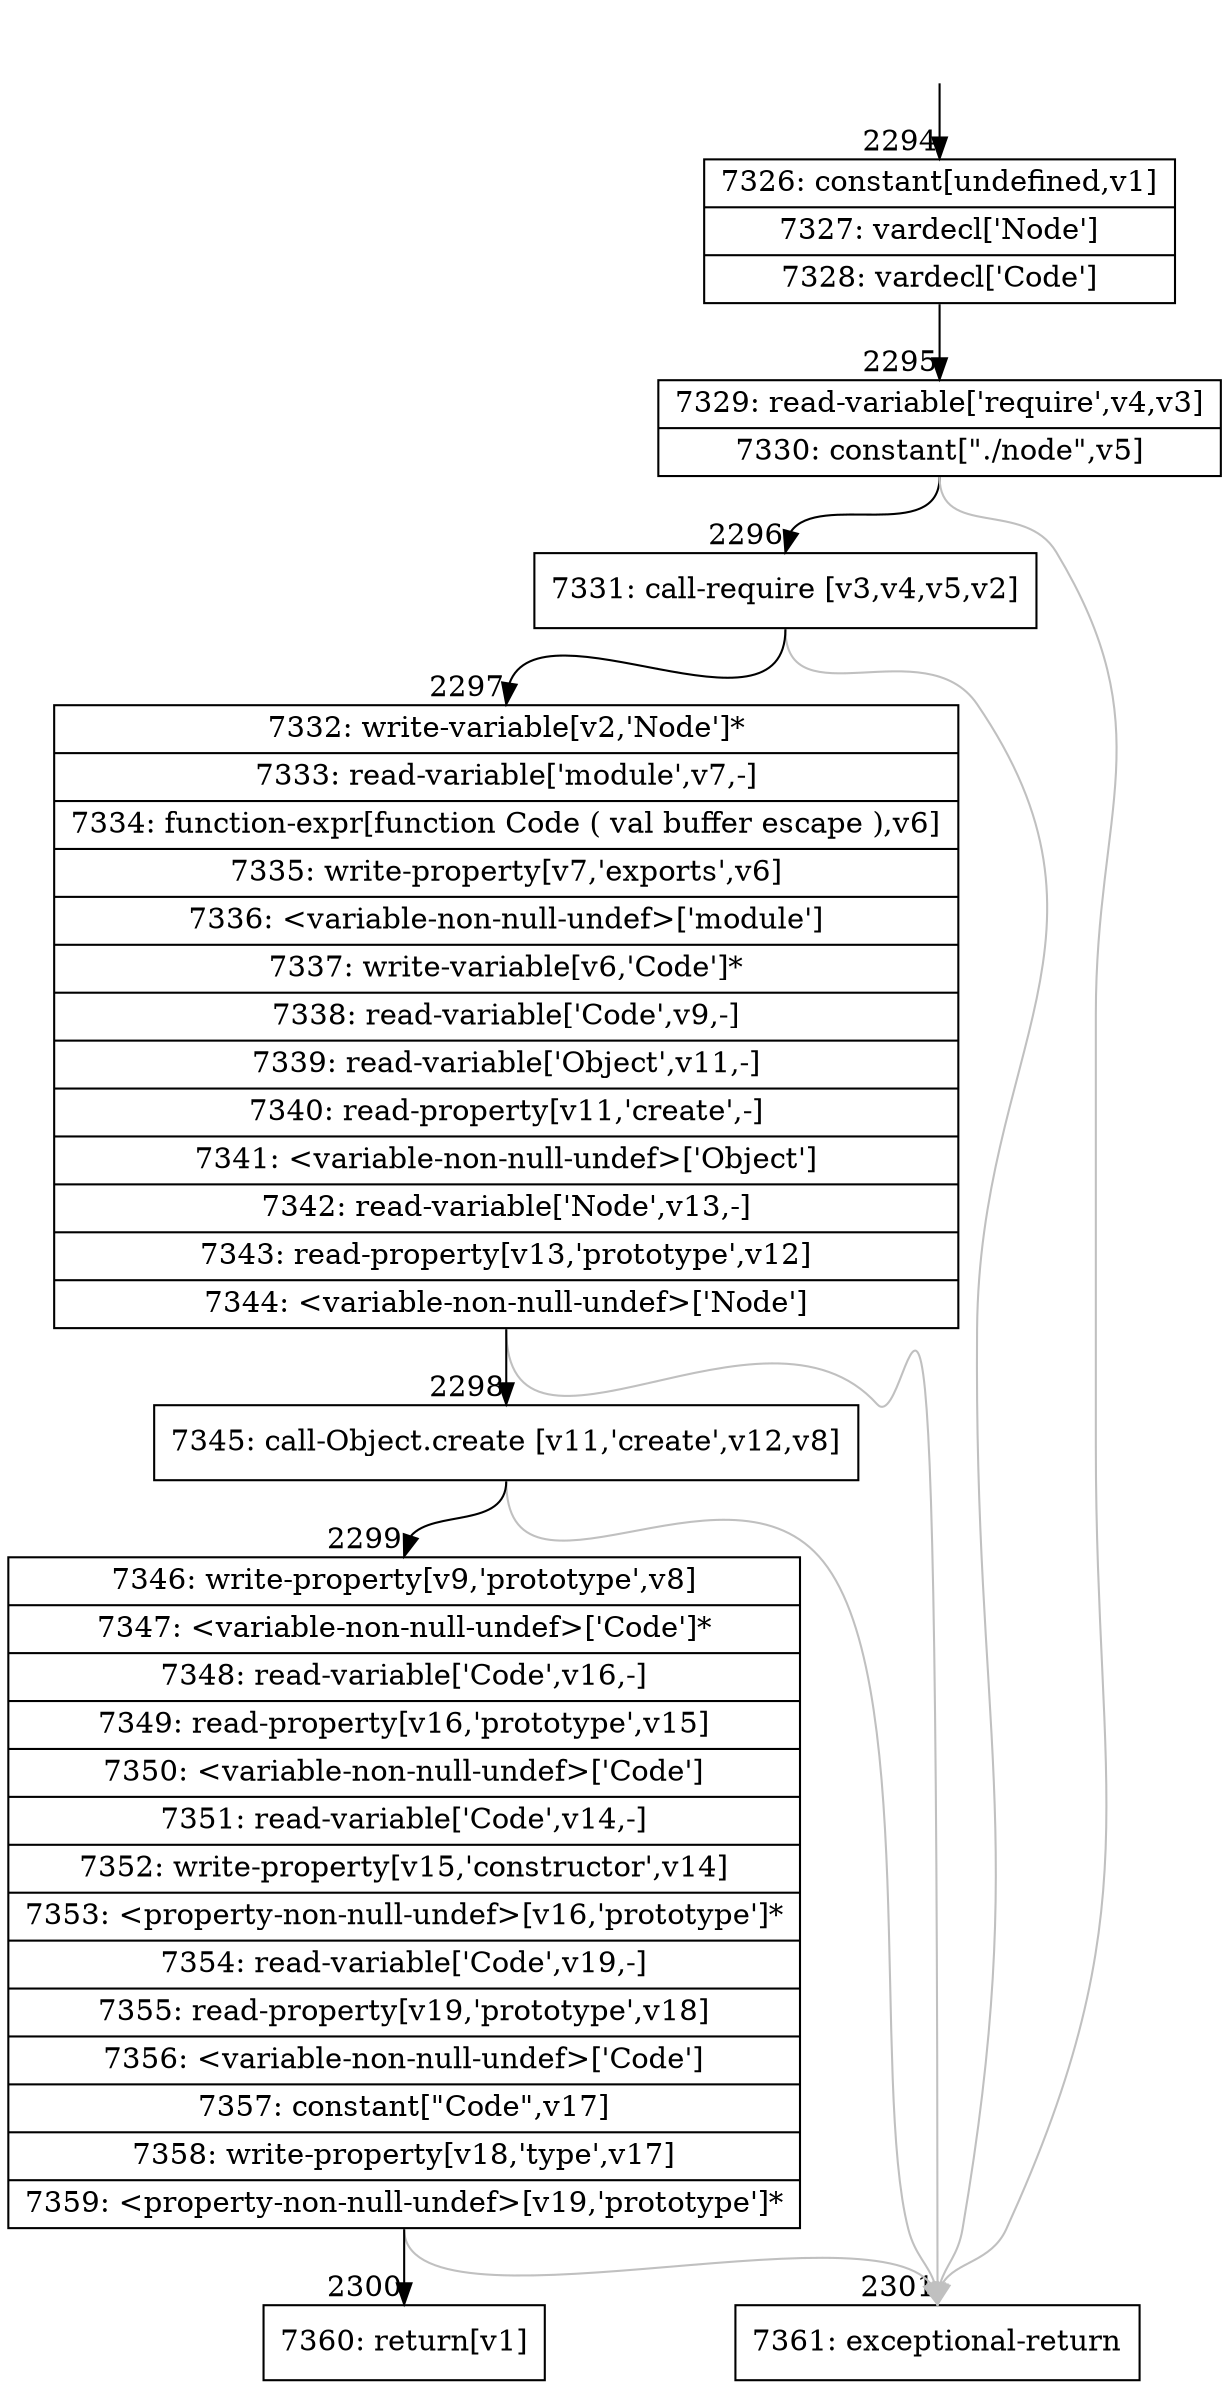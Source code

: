 digraph {
rankdir="TD"
BB_entry126[shape=none,label=""];
BB_entry126 -> BB2294 [tailport=s, headport=n, headlabel="    2294"]
BB2294 [shape=record label="{7326: constant[undefined,v1]|7327: vardecl['Node']|7328: vardecl['Code']}" ] 
BB2294 -> BB2295 [tailport=s, headport=n, headlabel="      2295"]
BB2295 [shape=record label="{7329: read-variable['require',v4,v3]|7330: constant[\"./node\",v5]}" ] 
BB2295 -> BB2296 [tailport=s, headport=n, headlabel="      2296"]
BB2295 -> BB2301 [tailport=s, headport=n, color=gray, headlabel="      2301"]
BB2296 [shape=record label="{7331: call-require [v3,v4,v5,v2]}" ] 
BB2296 -> BB2297 [tailport=s, headport=n, headlabel="      2297"]
BB2296 -> BB2301 [tailport=s, headport=n, color=gray]
BB2297 [shape=record label="{7332: write-variable[v2,'Node']*|7333: read-variable['module',v7,-]|7334: function-expr[function Code ( val buffer escape ),v6]|7335: write-property[v7,'exports',v6]|7336: \<variable-non-null-undef\>['module']|7337: write-variable[v6,'Code']*|7338: read-variable['Code',v9,-]|7339: read-variable['Object',v11,-]|7340: read-property[v11,'create',-]|7341: \<variable-non-null-undef\>['Object']|7342: read-variable['Node',v13,-]|7343: read-property[v13,'prototype',v12]|7344: \<variable-non-null-undef\>['Node']}" ] 
BB2297 -> BB2298 [tailport=s, headport=n, headlabel="      2298"]
BB2297 -> BB2301 [tailport=s, headport=n, color=gray]
BB2298 [shape=record label="{7345: call-Object.create [v11,'create',v12,v8]}" ] 
BB2298 -> BB2299 [tailport=s, headport=n, headlabel="      2299"]
BB2298 -> BB2301 [tailport=s, headport=n, color=gray]
BB2299 [shape=record label="{7346: write-property[v9,'prototype',v8]|7347: \<variable-non-null-undef\>['Code']*|7348: read-variable['Code',v16,-]|7349: read-property[v16,'prototype',v15]|7350: \<variable-non-null-undef\>['Code']|7351: read-variable['Code',v14,-]|7352: write-property[v15,'constructor',v14]|7353: \<property-non-null-undef\>[v16,'prototype']*|7354: read-variable['Code',v19,-]|7355: read-property[v19,'prototype',v18]|7356: \<variable-non-null-undef\>['Code']|7357: constant[\"Code\",v17]|7358: write-property[v18,'type',v17]|7359: \<property-non-null-undef\>[v19,'prototype']*}" ] 
BB2299 -> BB2300 [tailport=s, headport=n, headlabel="      2300"]
BB2299 -> BB2301 [tailport=s, headport=n, color=gray]
BB2300 [shape=record label="{7360: return[v1]}" ] 
BB2301 [shape=record label="{7361: exceptional-return}" ] 
//#$~ 2414
}
